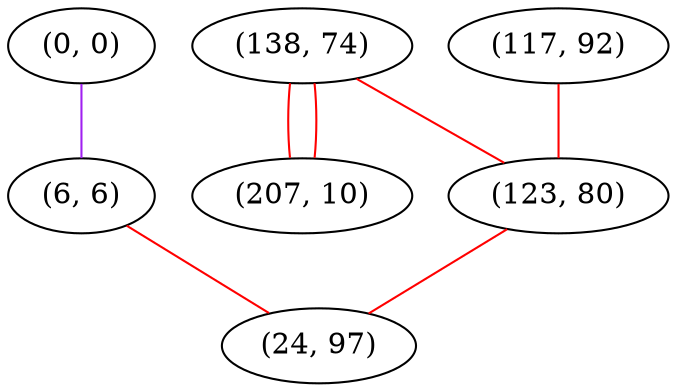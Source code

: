 graph "" {
"(0, 0)";
"(138, 74)";
"(117, 92)";
"(6, 6)";
"(207, 10)";
"(123, 80)";
"(24, 97)";
"(0, 0)" -- "(6, 6)"  [color=purple, key=0, weight=4];
"(138, 74)" -- "(123, 80)"  [color=red, key=0, weight=1];
"(138, 74)" -- "(207, 10)"  [color=red, key=0, weight=1];
"(138, 74)" -- "(207, 10)"  [color=red, key=1, weight=1];
"(117, 92)" -- "(123, 80)"  [color=red, key=0, weight=1];
"(6, 6)" -- "(24, 97)"  [color=red, key=0, weight=1];
"(123, 80)" -- "(24, 97)"  [color=red, key=0, weight=1];
}
